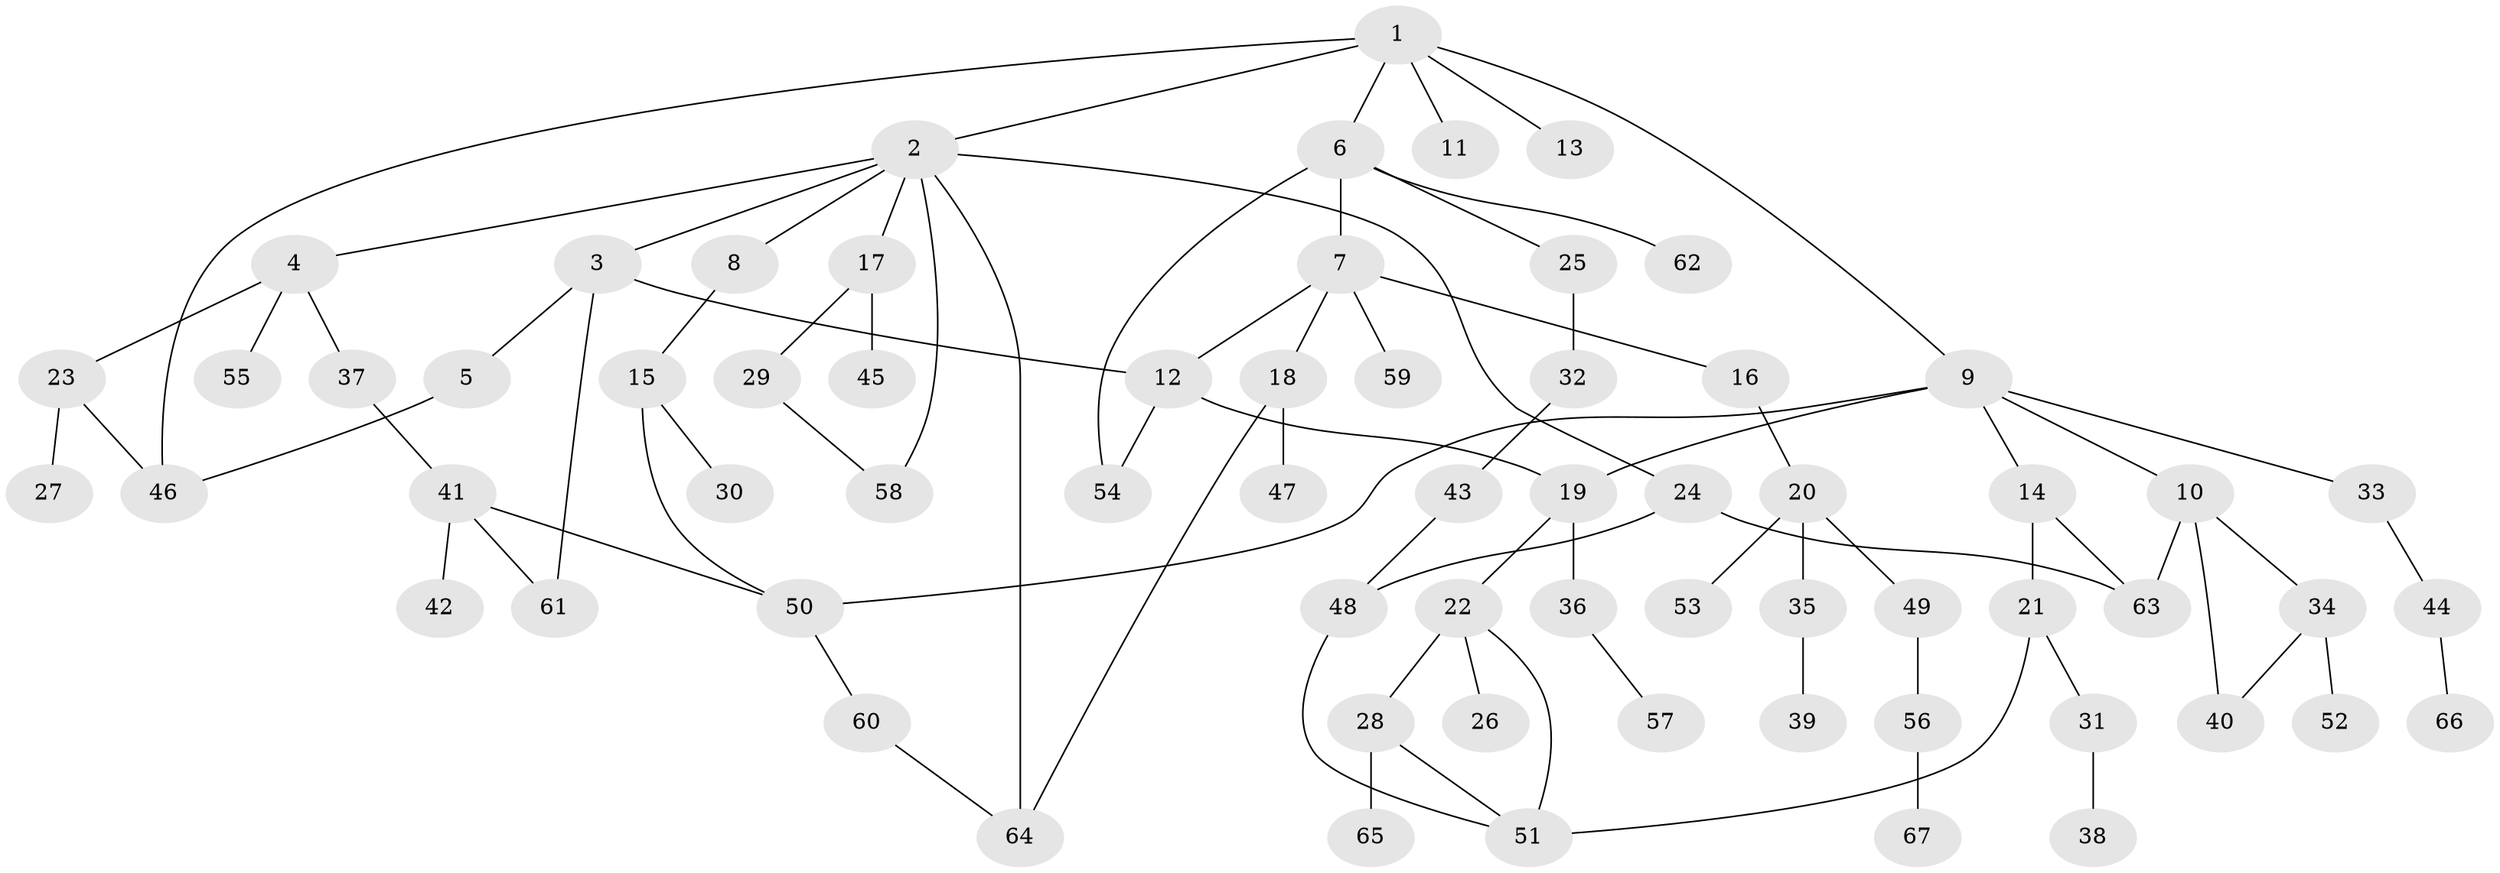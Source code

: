 // coarse degree distribution, {6: 0.08695652173913043, 9: 0.021739130434782608, 3: 0.13043478260869565, 4: 0.13043478260869565, 5: 0.043478260869565216, 2: 0.21739130434782608, 1: 0.3695652173913043}
// Generated by graph-tools (version 1.1) at 2025/17/03/04/25 18:17:05]
// undirected, 67 vertices, 84 edges
graph export_dot {
graph [start="1"]
  node [color=gray90,style=filled];
  1;
  2;
  3;
  4;
  5;
  6;
  7;
  8;
  9;
  10;
  11;
  12;
  13;
  14;
  15;
  16;
  17;
  18;
  19;
  20;
  21;
  22;
  23;
  24;
  25;
  26;
  27;
  28;
  29;
  30;
  31;
  32;
  33;
  34;
  35;
  36;
  37;
  38;
  39;
  40;
  41;
  42;
  43;
  44;
  45;
  46;
  47;
  48;
  49;
  50;
  51;
  52;
  53;
  54;
  55;
  56;
  57;
  58;
  59;
  60;
  61;
  62;
  63;
  64;
  65;
  66;
  67;
  1 -- 2;
  1 -- 6;
  1 -- 9;
  1 -- 11;
  1 -- 13;
  1 -- 46;
  2 -- 3;
  2 -- 4;
  2 -- 8;
  2 -- 17;
  2 -- 24;
  2 -- 58;
  2 -- 64;
  3 -- 5;
  3 -- 61;
  3 -- 12;
  4 -- 23;
  4 -- 37;
  4 -- 55;
  5 -- 46;
  6 -- 7;
  6 -- 25;
  6 -- 54;
  6 -- 62;
  7 -- 12;
  7 -- 16;
  7 -- 18;
  7 -- 59;
  8 -- 15;
  9 -- 10;
  9 -- 14;
  9 -- 33;
  9 -- 50;
  9 -- 19;
  10 -- 34;
  10 -- 63;
  10 -- 40;
  12 -- 19;
  12 -- 54;
  14 -- 21;
  14 -- 63;
  15 -- 30;
  15 -- 50;
  16 -- 20;
  17 -- 29;
  17 -- 45;
  18 -- 47;
  18 -- 64;
  19 -- 22;
  19 -- 36;
  20 -- 35;
  20 -- 49;
  20 -- 53;
  21 -- 31;
  21 -- 51;
  22 -- 26;
  22 -- 28;
  22 -- 51;
  23 -- 27;
  23 -- 46;
  24 -- 48;
  24 -- 63;
  25 -- 32;
  28 -- 65;
  28 -- 51;
  29 -- 58;
  31 -- 38;
  32 -- 43;
  33 -- 44;
  34 -- 40;
  34 -- 52;
  35 -- 39;
  36 -- 57;
  37 -- 41;
  41 -- 42;
  41 -- 50;
  41 -- 61;
  43 -- 48;
  44 -- 66;
  48 -- 51;
  49 -- 56;
  50 -- 60;
  56 -- 67;
  60 -- 64;
}
